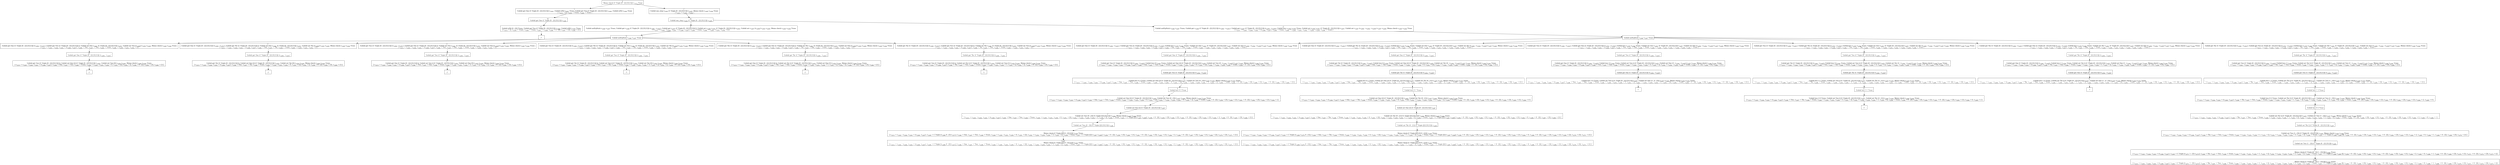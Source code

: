 digraph {
    graph [rankdir=TB
          ,bgcolor=transparent];
    node [shape=box
         ,fillcolor=white
         ,style=filled];
    0 [label=<O <BR/> Memo check (C Triple [0 : [2] [3] [1]]) v<SUB>1213</SUB> Trueo>];
    1 [label=<C <BR/> Unfold get One (C Triple [0 : [2] [3] [1]]) v<SUB>1241</SUB>, Unfold isNil v<SUB>1241</SUB> Trueo, Unfold get Two (C Triple [0 : [2] [3] [1]]) v<SUB>1242</SUB>, Unfold isNil v<SUB>1242</SUB> Trueo <BR/>  [ v<SUB>1213</SUB> &rarr; [], v<SUB>1239</SUB> &rarr; Trueo, v<SUB>1240</SUB> &rarr; Trueo ] >];
    2 [label=<C <BR/> Unfold one_step v<SUB>1243</SUB> (C Triple [0 : [2] [3] [1]]) v<SUB>1245</SUB>, Memo check v<SUB>1245</SUB> v<SUB>1244</SUB> Trueo <BR/>  [ v<SUB>1213</SUB> &rarr; v<SUB>1243</SUB> : v<SUB>1244</SUB> ] >];
    3 [label=<O <BR/> Unfold get One (C Triple [0 : [2] [3] [1]]) v<SUB>1241</SUB>>];
    4 [label=<C <BR/> Unfold isNil (0 : [2]) Trueo, Unfold get Two (C Triple [0 : [2] [3] [1]]) v<SUB>1242</SUB>, Unfold isNil v<SUB>1242</SUB> Trueo <BR/>  [ v<SUB>1213</SUB> &rarr; [], v<SUB>1239</SUB> &rarr; Trueo, v<SUB>1240</SUB> &rarr; Trueo, v<SUB>1241</SUB> &rarr; v<SUB>1246</SUB>, v<SUB>1246</SUB> &rarr; 0 : [2], v<SUB>1247</SUB> &rarr; [3], v<SUB>1248</SUB> &rarr; [1] ] >];
    5 [label=<_|_>];
    6 [label=<O <BR/> Unfold one_step v<SUB>1243</SUB> (C Triple [0 : [2] [3] [1]]) v<SUB>1245</SUB>>];
    7 [label=<C <BR/> Unfold notEqStick v<SUB>1246</SUB> v<SUB>1247</SUB> Trueo, Unfold get v<SUB>1246</SUB> (C Triple [0 : [2] [3] [1]]) (v<SUB>1250</SUB> : v<SUB>1251</SUB>), Unfold get v<SUB>1247</SUB> (C Triple [0 : [2] [3] [1]]) [], Unfold set v<SUB>1246</SUB> v<SUB>1251</SUB> (C Triple [0 : [2] [3] [1]]) v<SUB>1253</SUB>, Unfold set v<SUB>1247</SUB> [v<SUB>1250</SUB>] v<SUB>1253</SUB> v<SUB>1245</SUB>, Memo check v<SUB>1245</SUB> v<SUB>1244</SUB> Trueo <BR/>  [ v<SUB>1213</SUB> &rarr; v<SUB>1243</SUB> : v<SUB>1244</SUB>, v<SUB>1243</SUB> &rarr; (v<SUB>1246</SUB>, v<SUB>1247</SUB>), v<SUB>1248</SUB> &rarr; Trueo, v<SUB>1249</SUB> &rarr; v<SUB>1250</SUB> : v<SUB>1251</SUB>, v<SUB>1252</SUB> &rarr; [] ] >];
    8 [label=<C <BR/> Unfold notEqStick v<SUB>1246</SUB> v<SUB>1247</SUB> Trueo, Unfold get v<SUB>1246</SUB> (C Triple [0 : [2] [3] [1]]) (v<SUB>1250</SUB> : v<SUB>1251</SUB>), Unfold get v<SUB>1247</SUB> (C Triple [0 : [2] [3] [1]]) (v<SUB>1254</SUB> : v<SUB>1255</SUB>), Unfold less v<SUB>1250</SUB> v<SUB>1254</SUB> Trueo, Unfold set v<SUB>1246</SUB> v<SUB>1251</SUB> (C Triple [0 : [2] [3] [1]]) v<SUB>1257</SUB>, Unfold set v<SUB>1247</SUB> (v<SUB>1250</SUB> : v<SUB>1254</SUB> : v<SUB>1255</SUB>) v<SUB>1257</SUB> v<SUB>1245</SUB>, Memo check v<SUB>1245</SUB> v<SUB>1244</SUB> Trueo <BR/>  [ v<SUB>1213</SUB> &rarr; v<SUB>1243</SUB> : v<SUB>1244</SUB>, v<SUB>1243</SUB> &rarr; (v<SUB>1246</SUB>, v<SUB>1247</SUB>), v<SUB>1248</SUB> &rarr; Trueo, v<SUB>1249</SUB> &rarr; v<SUB>1250</SUB> : v<SUB>1251</SUB>, v<SUB>1252</SUB> &rarr; v<SUB>1254</SUB> : v<SUB>1255</SUB>, v<SUB>1256</SUB> &rarr; Trueo ] >];
    9 [label=<O <BR/> Unfold notEqStick v<SUB>1246</SUB> v<SUB>1247</SUB> Trueo>];
    10 [label=<C <BR/> Unfold get One (C Triple [0 : [2] [3] [1]]) (v<SUB>1250</SUB> : v<SUB>1251</SUB>), Unfold get Two (C Triple [0 : [2] [3] [1]]) [], Unfold set One v<SUB>1251</SUB> (C Triple [0 : [2] [3] [1]]) v<SUB>1253</SUB>, Unfold set Two [v<SUB>1250</SUB>] v<SUB>1253</SUB> v<SUB>1245</SUB>, Memo check v<SUB>1245</SUB> v<SUB>1244</SUB> Trueo <BR/>  [ v<SUB>1213</SUB> &rarr; v<SUB>1243</SUB> : v<SUB>1244</SUB>, v<SUB>1243</SUB> &rarr; (v<SUB>1246</SUB>, v<SUB>1247</SUB>), v<SUB>1246</SUB> &rarr; One, v<SUB>1247</SUB> &rarr; Two, v<SUB>1248</SUB> &rarr; Trueo, v<SUB>1249</SUB> &rarr; v<SUB>1250</SUB> : v<SUB>1251</SUB>, v<SUB>1252</SUB> &rarr; [] ] >];
    11 [label=<C <BR/> Unfold get One (C Triple [0 : [2] [3] [1]]) (v<SUB>1250</SUB> : v<SUB>1251</SUB>), Unfold get Thr (C Triple [0 : [2] [3] [1]]) [], Unfold set One v<SUB>1251</SUB> (C Triple [0 : [2] [3] [1]]) v<SUB>1253</SUB>, Unfold set Thr [v<SUB>1250</SUB>] v<SUB>1253</SUB> v<SUB>1245</SUB>, Memo check v<SUB>1245</SUB> v<SUB>1244</SUB> Trueo <BR/>  [ v<SUB>1213</SUB> &rarr; v<SUB>1243</SUB> : v<SUB>1244</SUB>, v<SUB>1243</SUB> &rarr; (v<SUB>1246</SUB>, v<SUB>1247</SUB>), v<SUB>1246</SUB> &rarr; One, v<SUB>1247</SUB> &rarr; Thr, v<SUB>1248</SUB> &rarr; Trueo, v<SUB>1249</SUB> &rarr; v<SUB>1250</SUB> : v<SUB>1251</SUB>, v<SUB>1252</SUB> &rarr; [] ] >];
    12 [label=<C <BR/> Unfold get Two (C Triple [0 : [2] [3] [1]]) (v<SUB>1250</SUB> : v<SUB>1251</SUB>), Unfold get One (C Triple [0 : [2] [3] [1]]) [], Unfold set Two v<SUB>1251</SUB> (C Triple [0 : [2] [3] [1]]) v<SUB>1253</SUB>, Unfold set One [v<SUB>1250</SUB>] v<SUB>1253</SUB> v<SUB>1245</SUB>, Memo check v<SUB>1245</SUB> v<SUB>1244</SUB> Trueo <BR/>  [ v<SUB>1213</SUB> &rarr; v<SUB>1243</SUB> : v<SUB>1244</SUB>, v<SUB>1243</SUB> &rarr; (v<SUB>1246</SUB>, v<SUB>1247</SUB>), v<SUB>1246</SUB> &rarr; Two, v<SUB>1247</SUB> &rarr; One, v<SUB>1248</SUB> &rarr; Trueo, v<SUB>1249</SUB> &rarr; v<SUB>1250</SUB> : v<SUB>1251</SUB>, v<SUB>1252</SUB> &rarr; [] ] >];
    13 [label=<C <BR/> Unfold get Two (C Triple [0 : [2] [3] [1]]) (v<SUB>1250</SUB> : v<SUB>1251</SUB>), Unfold get Thr (C Triple [0 : [2] [3] [1]]) [], Unfold set Two v<SUB>1251</SUB> (C Triple [0 : [2] [3] [1]]) v<SUB>1253</SUB>, Unfold set Thr [v<SUB>1250</SUB>] v<SUB>1253</SUB> v<SUB>1245</SUB>, Memo check v<SUB>1245</SUB> v<SUB>1244</SUB> Trueo <BR/>  [ v<SUB>1213</SUB> &rarr; v<SUB>1243</SUB> : v<SUB>1244</SUB>, v<SUB>1243</SUB> &rarr; (v<SUB>1246</SUB>, v<SUB>1247</SUB>), v<SUB>1246</SUB> &rarr; Two, v<SUB>1247</SUB> &rarr; Thr, v<SUB>1248</SUB> &rarr; Trueo, v<SUB>1249</SUB> &rarr; v<SUB>1250</SUB> : v<SUB>1251</SUB>, v<SUB>1252</SUB> &rarr; [] ] >];
    14 [label=<C <BR/> Unfold get Thr (C Triple [0 : [2] [3] [1]]) (v<SUB>1250</SUB> : v<SUB>1251</SUB>), Unfold get One (C Triple [0 : [2] [3] [1]]) [], Unfold set Thr v<SUB>1251</SUB> (C Triple [0 : [2] [3] [1]]) v<SUB>1253</SUB>, Unfold set One [v<SUB>1250</SUB>] v<SUB>1253</SUB> v<SUB>1245</SUB>, Memo check v<SUB>1245</SUB> v<SUB>1244</SUB> Trueo <BR/>  [ v<SUB>1213</SUB> &rarr; v<SUB>1243</SUB> : v<SUB>1244</SUB>, v<SUB>1243</SUB> &rarr; (v<SUB>1246</SUB>, v<SUB>1247</SUB>), v<SUB>1246</SUB> &rarr; Thr, v<SUB>1247</SUB> &rarr; One, v<SUB>1248</SUB> &rarr; Trueo, v<SUB>1249</SUB> &rarr; v<SUB>1250</SUB> : v<SUB>1251</SUB>, v<SUB>1252</SUB> &rarr; [] ] >];
    15 [label=<C <BR/> Unfold get Thr (C Triple [0 : [2] [3] [1]]) (v<SUB>1250</SUB> : v<SUB>1251</SUB>), Unfold get Two (C Triple [0 : [2] [3] [1]]) [], Unfold set Thr v<SUB>1251</SUB> (C Triple [0 : [2] [3] [1]]) v<SUB>1253</SUB>, Unfold set Two [v<SUB>1250</SUB>] v<SUB>1253</SUB> v<SUB>1245</SUB>, Memo check v<SUB>1245</SUB> v<SUB>1244</SUB> Trueo <BR/>  [ v<SUB>1213</SUB> &rarr; v<SUB>1243</SUB> : v<SUB>1244</SUB>, v<SUB>1243</SUB> &rarr; (v<SUB>1246</SUB>, v<SUB>1247</SUB>), v<SUB>1246</SUB> &rarr; Thr, v<SUB>1247</SUB> &rarr; Two, v<SUB>1248</SUB> &rarr; Trueo, v<SUB>1249</SUB> &rarr; v<SUB>1250</SUB> : v<SUB>1251</SUB>, v<SUB>1252</SUB> &rarr; [] ] >];
    16 [label=<O <BR/> Unfold get One (C Triple [0 : [2] [3] [1]]) (v<SUB>1250</SUB> : v<SUB>1251</SUB>)>];
    17 [label=<C <BR/> Unfold get Two (C Triple [0 : [2] [3] [1]]) [], Unfold set One [2] (C Triple [0 : [2] [3] [1]]) v<SUB>1253</SUB>, Unfold set Two [0] v<SUB>1253</SUB> v<SUB>1245</SUB>, Memo check v<SUB>1245</SUB> v<SUB>1244</SUB> Trueo <BR/>  [ v<SUB>1213</SUB> &rarr; v<SUB>1243</SUB> : v<SUB>1244</SUB>, v<SUB>1243</SUB> &rarr; (v<SUB>1246</SUB>, v<SUB>1247</SUB>), v<SUB>1246</SUB> &rarr; One, v<SUB>1247</SUB> &rarr; Two, v<SUB>1248</SUB> &rarr; Trueo, v<SUB>1249</SUB> &rarr; v<SUB>1250</SUB> : v<SUB>1251</SUB>, v<SUB>1250</SUB> &rarr; 0, v<SUB>1251</SUB> &rarr; [2], v<SUB>1252</SUB> &rarr; [], v<SUB>1258</SUB> &rarr; 0 : [2], v<SUB>1259</SUB> &rarr; [3], v<SUB>1260</SUB> &rarr; [1] ] >];
    18 [label=<_|_>];
    19 [label=<O <BR/> Unfold get One (C Triple [0 : [2] [3] [1]]) (v<SUB>1250</SUB> : v<SUB>1251</SUB>)>];
    20 [label=<C <BR/> Unfold get Thr (C Triple [0 : [2] [3] [1]]) [], Unfold set One [2] (C Triple [0 : [2] [3] [1]]) v<SUB>1253</SUB>, Unfold set Thr [0] v<SUB>1253</SUB> v<SUB>1245</SUB>, Memo check v<SUB>1245</SUB> v<SUB>1244</SUB> Trueo <BR/>  [ v<SUB>1213</SUB> &rarr; v<SUB>1243</SUB> : v<SUB>1244</SUB>, v<SUB>1243</SUB> &rarr; (v<SUB>1246</SUB>, v<SUB>1247</SUB>), v<SUB>1246</SUB> &rarr; One, v<SUB>1247</SUB> &rarr; Thr, v<SUB>1248</SUB> &rarr; Trueo, v<SUB>1249</SUB> &rarr; v<SUB>1250</SUB> : v<SUB>1251</SUB>, v<SUB>1250</SUB> &rarr; 0, v<SUB>1251</SUB> &rarr; [2], v<SUB>1252</SUB> &rarr; [], v<SUB>1258</SUB> &rarr; 0 : [2], v<SUB>1259</SUB> &rarr; [3], v<SUB>1260</SUB> &rarr; [1] ] >];
    21 [label=<_|_>];
    22 [label=<O <BR/> Unfold get Two (C Triple [0 : [2] [3] [1]]) (v<SUB>1250</SUB> : v<SUB>1251</SUB>)>];
    23 [label=<C <BR/> Unfold get One (C Triple [0 : [2] [3] [1]]) [], Unfold set Two [] (C Triple [0 : [2] [3] [1]]) v<SUB>1253</SUB>, Unfold set One [3] v<SUB>1253</SUB> v<SUB>1245</SUB>, Memo check v<SUB>1245</SUB> v<SUB>1244</SUB> Trueo <BR/>  [ v<SUB>1213</SUB> &rarr; v<SUB>1243</SUB> : v<SUB>1244</SUB>, v<SUB>1243</SUB> &rarr; (v<SUB>1246</SUB>, v<SUB>1247</SUB>), v<SUB>1246</SUB> &rarr; Two, v<SUB>1247</SUB> &rarr; One, v<SUB>1248</SUB> &rarr; Trueo, v<SUB>1249</SUB> &rarr; v<SUB>1250</SUB> : v<SUB>1251</SUB>, v<SUB>1250</SUB> &rarr; 3, v<SUB>1251</SUB> &rarr; [], v<SUB>1252</SUB> &rarr; [], v<SUB>1258</SUB> &rarr; 0 : [2], v<SUB>1259</SUB> &rarr; [3], v<SUB>1260</SUB> &rarr; [1] ] >];
    24 [label=<_|_>];
    25 [label=<O <BR/> Unfold get Two (C Triple [0 : [2] [3] [1]]) (v<SUB>1250</SUB> : v<SUB>1251</SUB>)>];
    26 [label=<C <BR/> Unfold get Thr (C Triple [0 : [2] [3] [1]]) [], Unfold set Two [] (C Triple [0 : [2] [3] [1]]) v<SUB>1253</SUB>, Unfold set Thr [3] v<SUB>1253</SUB> v<SUB>1245</SUB>, Memo check v<SUB>1245</SUB> v<SUB>1244</SUB> Trueo <BR/>  [ v<SUB>1213</SUB> &rarr; v<SUB>1243</SUB> : v<SUB>1244</SUB>, v<SUB>1243</SUB> &rarr; (v<SUB>1246</SUB>, v<SUB>1247</SUB>), v<SUB>1246</SUB> &rarr; Two, v<SUB>1247</SUB> &rarr; Thr, v<SUB>1248</SUB> &rarr; Trueo, v<SUB>1249</SUB> &rarr; v<SUB>1250</SUB> : v<SUB>1251</SUB>, v<SUB>1250</SUB> &rarr; 3, v<SUB>1251</SUB> &rarr; [], v<SUB>1252</SUB> &rarr; [], v<SUB>1258</SUB> &rarr; 0 : [2], v<SUB>1259</SUB> &rarr; [3], v<SUB>1260</SUB> &rarr; [1] ] >];
    27 [label=<_|_>];
    28 [label=<O <BR/> Unfold get Thr (C Triple [0 : [2] [3] [1]]) (v<SUB>1250</SUB> : v<SUB>1251</SUB>)>];
    29 [label=<C <BR/> Unfold get One (C Triple [0 : [2] [3] [1]]) [], Unfold set Thr [] (C Triple [0 : [2] [3] [1]]) v<SUB>1253</SUB>, Unfold set One [1] v<SUB>1253</SUB> v<SUB>1245</SUB>, Memo check v<SUB>1245</SUB> v<SUB>1244</SUB> Trueo <BR/>  [ v<SUB>1213</SUB> &rarr; v<SUB>1243</SUB> : v<SUB>1244</SUB>, v<SUB>1243</SUB> &rarr; (v<SUB>1246</SUB>, v<SUB>1247</SUB>), v<SUB>1246</SUB> &rarr; Thr, v<SUB>1247</SUB> &rarr; One, v<SUB>1248</SUB> &rarr; Trueo, v<SUB>1249</SUB> &rarr; v<SUB>1250</SUB> : v<SUB>1251</SUB>, v<SUB>1250</SUB> &rarr; 1, v<SUB>1251</SUB> &rarr; [], v<SUB>1252</SUB> &rarr; [], v<SUB>1258</SUB> &rarr; 0 : [2], v<SUB>1259</SUB> &rarr; [3], v<SUB>1260</SUB> &rarr; [1] ] >];
    30 [label=<_|_>];
    31 [label=<O <BR/> Unfold get Thr (C Triple [0 : [2] [3] [1]]) (v<SUB>1250</SUB> : v<SUB>1251</SUB>)>];
    32 [label=<C <BR/> Unfold get Two (C Triple [0 : [2] [3] [1]]) [], Unfold set Thr [] (C Triple [0 : [2] [3] [1]]) v<SUB>1253</SUB>, Unfold set Two [1] v<SUB>1253</SUB> v<SUB>1245</SUB>, Memo check v<SUB>1245</SUB> v<SUB>1244</SUB> Trueo <BR/>  [ v<SUB>1213</SUB> &rarr; v<SUB>1243</SUB> : v<SUB>1244</SUB>, v<SUB>1243</SUB> &rarr; (v<SUB>1246</SUB>, v<SUB>1247</SUB>), v<SUB>1246</SUB> &rarr; Thr, v<SUB>1247</SUB> &rarr; Two, v<SUB>1248</SUB> &rarr; Trueo, v<SUB>1249</SUB> &rarr; v<SUB>1250</SUB> : v<SUB>1251</SUB>, v<SUB>1250</SUB> &rarr; 1, v<SUB>1251</SUB> &rarr; [], v<SUB>1252</SUB> &rarr; [], v<SUB>1258</SUB> &rarr; 0 : [2], v<SUB>1259</SUB> &rarr; [3], v<SUB>1260</SUB> &rarr; [1] ] >];
    33 [label=<_|_>];
    34 [label=<O <BR/> Unfold notEqStick v<SUB>1246</SUB> v<SUB>1247</SUB> Trueo>];
    35 [label=<C <BR/> Unfold get One (C Triple [0 : [2] [3] [1]]) (v<SUB>1250</SUB> : v<SUB>1251</SUB>), Unfold get Two (C Triple [0 : [2] [3] [1]]) (v<SUB>1254</SUB> : v<SUB>1255</SUB>), Unfold less v<SUB>1250</SUB> v<SUB>1254</SUB> Trueo, Unfold set One v<SUB>1251</SUB> (C Triple [0 : [2] [3] [1]]) v<SUB>1257</SUB>, Unfold set Two (v<SUB>1250</SUB> : v<SUB>1254</SUB> : v<SUB>1255</SUB>) v<SUB>1257</SUB> v<SUB>1245</SUB>, Memo check v<SUB>1245</SUB> v<SUB>1244</SUB> Trueo <BR/>  [ v<SUB>1213</SUB> &rarr; v<SUB>1243</SUB> : v<SUB>1244</SUB>, v<SUB>1243</SUB> &rarr; (v<SUB>1246</SUB>, v<SUB>1247</SUB>), v<SUB>1246</SUB> &rarr; One, v<SUB>1247</SUB> &rarr; Two, v<SUB>1248</SUB> &rarr; Trueo, v<SUB>1249</SUB> &rarr; v<SUB>1250</SUB> : v<SUB>1251</SUB>, v<SUB>1252</SUB> &rarr; v<SUB>1254</SUB> : v<SUB>1255</SUB>, v<SUB>1256</SUB> &rarr; Trueo ] >];
    36 [label=<C <BR/> Unfold get One (C Triple [0 : [2] [3] [1]]) (v<SUB>1250</SUB> : v<SUB>1251</SUB>), Unfold get Thr (C Triple [0 : [2] [3] [1]]) (v<SUB>1254</SUB> : v<SUB>1255</SUB>), Unfold less v<SUB>1250</SUB> v<SUB>1254</SUB> Trueo, Unfold set One v<SUB>1251</SUB> (C Triple [0 : [2] [3] [1]]) v<SUB>1257</SUB>, Unfold set Thr (v<SUB>1250</SUB> : v<SUB>1254</SUB> : v<SUB>1255</SUB>) v<SUB>1257</SUB> v<SUB>1245</SUB>, Memo check v<SUB>1245</SUB> v<SUB>1244</SUB> Trueo <BR/>  [ v<SUB>1213</SUB> &rarr; v<SUB>1243</SUB> : v<SUB>1244</SUB>, v<SUB>1243</SUB> &rarr; (v<SUB>1246</SUB>, v<SUB>1247</SUB>), v<SUB>1246</SUB> &rarr; One, v<SUB>1247</SUB> &rarr; Thr, v<SUB>1248</SUB> &rarr; Trueo, v<SUB>1249</SUB> &rarr; v<SUB>1250</SUB> : v<SUB>1251</SUB>, v<SUB>1252</SUB> &rarr; v<SUB>1254</SUB> : v<SUB>1255</SUB>, v<SUB>1256</SUB> &rarr; Trueo ] >];
    37 [label=<C <BR/> Unfold get Two (C Triple [0 : [2] [3] [1]]) (v<SUB>1250</SUB> : v<SUB>1251</SUB>), Unfold get One (C Triple [0 : [2] [3] [1]]) (v<SUB>1254</SUB> : v<SUB>1255</SUB>), Unfold less v<SUB>1250</SUB> v<SUB>1254</SUB> Trueo, Unfold set Two v<SUB>1251</SUB> (C Triple [0 : [2] [3] [1]]) v<SUB>1257</SUB>, Unfold set One (v<SUB>1250</SUB> : v<SUB>1254</SUB> : v<SUB>1255</SUB>) v<SUB>1257</SUB> v<SUB>1245</SUB>, Memo check v<SUB>1245</SUB> v<SUB>1244</SUB> Trueo <BR/>  [ v<SUB>1213</SUB> &rarr; v<SUB>1243</SUB> : v<SUB>1244</SUB>, v<SUB>1243</SUB> &rarr; (v<SUB>1246</SUB>, v<SUB>1247</SUB>), v<SUB>1246</SUB> &rarr; Two, v<SUB>1247</SUB> &rarr; One, v<SUB>1248</SUB> &rarr; Trueo, v<SUB>1249</SUB> &rarr; v<SUB>1250</SUB> : v<SUB>1251</SUB>, v<SUB>1252</SUB> &rarr; v<SUB>1254</SUB> : v<SUB>1255</SUB>, v<SUB>1256</SUB> &rarr; Trueo ] >];
    38 [label=<C <BR/> Unfold get Two (C Triple [0 : [2] [3] [1]]) (v<SUB>1250</SUB> : v<SUB>1251</SUB>), Unfold get Thr (C Triple [0 : [2] [3] [1]]) (v<SUB>1254</SUB> : v<SUB>1255</SUB>), Unfold less v<SUB>1250</SUB> v<SUB>1254</SUB> Trueo, Unfold set Two v<SUB>1251</SUB> (C Triple [0 : [2] [3] [1]]) v<SUB>1257</SUB>, Unfold set Thr (v<SUB>1250</SUB> : v<SUB>1254</SUB> : v<SUB>1255</SUB>) v<SUB>1257</SUB> v<SUB>1245</SUB>, Memo check v<SUB>1245</SUB> v<SUB>1244</SUB> Trueo <BR/>  [ v<SUB>1213</SUB> &rarr; v<SUB>1243</SUB> : v<SUB>1244</SUB>, v<SUB>1243</SUB> &rarr; (v<SUB>1246</SUB>, v<SUB>1247</SUB>), v<SUB>1246</SUB> &rarr; Two, v<SUB>1247</SUB> &rarr; Thr, v<SUB>1248</SUB> &rarr; Trueo, v<SUB>1249</SUB> &rarr; v<SUB>1250</SUB> : v<SUB>1251</SUB>, v<SUB>1252</SUB> &rarr; v<SUB>1254</SUB> : v<SUB>1255</SUB>, v<SUB>1256</SUB> &rarr; Trueo ] >];
    39 [label=<C <BR/> Unfold get Thr (C Triple [0 : [2] [3] [1]]) (v<SUB>1250</SUB> : v<SUB>1251</SUB>), Unfold get One (C Triple [0 : [2] [3] [1]]) (v<SUB>1254</SUB> : v<SUB>1255</SUB>), Unfold less v<SUB>1250</SUB> v<SUB>1254</SUB> Trueo, Unfold set Thr v<SUB>1251</SUB> (C Triple [0 : [2] [3] [1]]) v<SUB>1257</SUB>, Unfold set One (v<SUB>1250</SUB> : v<SUB>1254</SUB> : v<SUB>1255</SUB>) v<SUB>1257</SUB> v<SUB>1245</SUB>, Memo check v<SUB>1245</SUB> v<SUB>1244</SUB> Trueo <BR/>  [ v<SUB>1213</SUB> &rarr; v<SUB>1243</SUB> : v<SUB>1244</SUB>, v<SUB>1243</SUB> &rarr; (v<SUB>1246</SUB>, v<SUB>1247</SUB>), v<SUB>1246</SUB> &rarr; Thr, v<SUB>1247</SUB> &rarr; One, v<SUB>1248</SUB> &rarr; Trueo, v<SUB>1249</SUB> &rarr; v<SUB>1250</SUB> : v<SUB>1251</SUB>, v<SUB>1252</SUB> &rarr; v<SUB>1254</SUB> : v<SUB>1255</SUB>, v<SUB>1256</SUB> &rarr; Trueo ] >];
    40 [label=<C <BR/> Unfold get Thr (C Triple [0 : [2] [3] [1]]) (v<SUB>1250</SUB> : v<SUB>1251</SUB>), Unfold get Two (C Triple [0 : [2] [3] [1]]) (v<SUB>1254</SUB> : v<SUB>1255</SUB>), Unfold less v<SUB>1250</SUB> v<SUB>1254</SUB> Trueo, Unfold set Thr v<SUB>1251</SUB> (C Triple [0 : [2] [3] [1]]) v<SUB>1257</SUB>, Unfold set Two (v<SUB>1250</SUB> : v<SUB>1254</SUB> : v<SUB>1255</SUB>) v<SUB>1257</SUB> v<SUB>1245</SUB>, Memo check v<SUB>1245</SUB> v<SUB>1244</SUB> Trueo <BR/>  [ v<SUB>1213</SUB> &rarr; v<SUB>1243</SUB> : v<SUB>1244</SUB>, v<SUB>1243</SUB> &rarr; (v<SUB>1246</SUB>, v<SUB>1247</SUB>), v<SUB>1246</SUB> &rarr; Thr, v<SUB>1247</SUB> &rarr; Two, v<SUB>1248</SUB> &rarr; Trueo, v<SUB>1249</SUB> &rarr; v<SUB>1250</SUB> : v<SUB>1251</SUB>, v<SUB>1252</SUB> &rarr; v<SUB>1254</SUB> : v<SUB>1255</SUB>, v<SUB>1256</SUB> &rarr; Trueo ] >];
    41 [label=<O <BR/> Unfold get One (C Triple [0 : [2] [3] [1]]) (v<SUB>1250</SUB> : v<SUB>1251</SUB>)>];
    42 [label=<C <BR/> Unfold get Two (C Triple [0 : [2] [3] [1]]) (v<SUB>1254</SUB> : v<SUB>1255</SUB>), Unfold less 0 v<SUB>1254</SUB> Trueo, Unfold set One [2] (C Triple [0 : [2] [3] [1]]) v<SUB>1257</SUB>, Unfold set Two (0 : v<SUB>1254</SUB> : v<SUB>1255</SUB>) v<SUB>1257</SUB> v<SUB>1245</SUB>, Memo check v<SUB>1245</SUB> v<SUB>1244</SUB> Trueo <BR/>  [ v<SUB>1213</SUB> &rarr; v<SUB>1243</SUB> : v<SUB>1244</SUB>, v<SUB>1243</SUB> &rarr; (v<SUB>1246</SUB>, v<SUB>1247</SUB>), v<SUB>1246</SUB> &rarr; One, v<SUB>1247</SUB> &rarr; Two, v<SUB>1248</SUB> &rarr; Trueo, v<SUB>1249</SUB> &rarr; v<SUB>1250</SUB> : v<SUB>1251</SUB>, v<SUB>1250</SUB> &rarr; 0, v<SUB>1251</SUB> &rarr; [2], v<SUB>1252</SUB> &rarr; v<SUB>1254</SUB> : v<SUB>1255</SUB>, v<SUB>1256</SUB> &rarr; Trueo, v<SUB>1258</SUB> &rarr; 0 : [2], v<SUB>1259</SUB> &rarr; [3], v<SUB>1260</SUB> &rarr; [1] ] >];
    43 [label=<O <BR/> Unfold get Two (C Triple [0 : [2] [3] [1]]) (v<SUB>1254</SUB> : v<SUB>1255</SUB>)>];
    44 [label=<C <BR/> Unfold less 0 3 Trueo, Unfold set One [2] (C Triple [0 : [2] [3] [1]]) v<SUB>1257</SUB>, Unfold set Two (0 : [3]) v<SUB>1257</SUB> v<SUB>1245</SUB>, Memo check v<SUB>1245</SUB> v<SUB>1244</SUB> Trueo <BR/>  [ v<SUB>1213</SUB> &rarr; v<SUB>1243</SUB> : v<SUB>1244</SUB>, v<SUB>1243</SUB> &rarr; (v<SUB>1246</SUB>, v<SUB>1247</SUB>), v<SUB>1246</SUB> &rarr; One, v<SUB>1247</SUB> &rarr; Two, v<SUB>1248</SUB> &rarr; Trueo, v<SUB>1249</SUB> &rarr; v<SUB>1250</SUB> : v<SUB>1251</SUB>, v<SUB>1250</SUB> &rarr; 0, v<SUB>1251</SUB> &rarr; [2], v<SUB>1252</SUB> &rarr; v<SUB>1254</SUB> : v<SUB>1255</SUB>, v<SUB>1254</SUB> &rarr; 3, v<SUB>1255</SUB> &rarr; [], v<SUB>1256</SUB> &rarr; Trueo, v<SUB>1258</SUB> &rarr; 0 : [2], v<SUB>1259</SUB> &rarr; [3], v<SUB>1260</SUB> &rarr; [1], v<SUB>1261</SUB> &rarr; 0 : [2], v<SUB>1262</SUB> &rarr; [3], v<SUB>1263</SUB> &rarr; [1] ] >];
    45 [label=<O <BR/> Unfold less 0 3 Trueo>];
    46 [label=<C <BR/> Unfold set One [2] (C Triple [0 : [2] [3] [1]]) v<SUB>1257</SUB>, Unfold set Two (0 : [3]) v<SUB>1257</SUB> v<SUB>1245</SUB>, Memo check v<SUB>1245</SUB> v<SUB>1244</SUB> Trueo <BR/>  [ v<SUB>1213</SUB> &rarr; v<SUB>1243</SUB> : v<SUB>1244</SUB>, v<SUB>1243</SUB> &rarr; (v<SUB>1246</SUB>, v<SUB>1247</SUB>), v<SUB>1246</SUB> &rarr; One, v<SUB>1247</SUB> &rarr; Two, v<SUB>1248</SUB> &rarr; Trueo, v<SUB>1249</SUB> &rarr; v<SUB>1250</SUB> : v<SUB>1251</SUB>, v<SUB>1250</SUB> &rarr; 0, v<SUB>1251</SUB> &rarr; [2], v<SUB>1252</SUB> &rarr; v<SUB>1254</SUB> : v<SUB>1255</SUB>, v<SUB>1254</SUB> &rarr; 3, v<SUB>1255</SUB> &rarr; [], v<SUB>1256</SUB> &rarr; Trueo, v<SUB>1258</SUB> &rarr; 0 : [2], v<SUB>1259</SUB> &rarr; [3], v<SUB>1260</SUB> &rarr; [1], v<SUB>1261</SUB> &rarr; 0 : [2], v<SUB>1262</SUB> &rarr; [3], v<SUB>1263</SUB> &rarr; [1], v<SUB>1264</SUB> &rarr; 2 ] >];
    47 [label=<O <BR/> Unfold set One [2] (C Triple [0 : [2] [3] [1]]) v<SUB>1257</SUB>>];
    48 [label=<C <BR/> Unfold set Two (0 : [3]) (C Triple [[2] [3] [1]]) v<SUB>1245</SUB>, Memo check v<SUB>1245</SUB> v<SUB>1244</SUB> Trueo <BR/>  [ v<SUB>1213</SUB> &rarr; v<SUB>1243</SUB> : v<SUB>1244</SUB>, v<SUB>1243</SUB> &rarr; (v<SUB>1246</SUB>, v<SUB>1247</SUB>), v<SUB>1246</SUB> &rarr; One, v<SUB>1247</SUB> &rarr; Two, v<SUB>1248</SUB> &rarr; Trueo, v<SUB>1249</SUB> &rarr; v<SUB>1250</SUB> : v<SUB>1251</SUB>, v<SUB>1250</SUB> &rarr; 0, v<SUB>1251</SUB> &rarr; [2], v<SUB>1252</SUB> &rarr; v<SUB>1254</SUB> : v<SUB>1255</SUB>, v<SUB>1254</SUB> &rarr; 3, v<SUB>1255</SUB> &rarr; [], v<SUB>1256</SUB> &rarr; Trueo, v<SUB>1257</SUB> &rarr; C Triple [[2] v<SUB>1267</SUB> v<SUB>1268</SUB>], v<SUB>1258</SUB> &rarr; 0 : [2], v<SUB>1259</SUB> &rarr; [3], v<SUB>1260</SUB> &rarr; [1], v<SUB>1261</SUB> &rarr; 0 : [2], v<SUB>1262</SUB> &rarr; [3], v<SUB>1263</SUB> &rarr; [1], v<SUB>1264</SUB> &rarr; 2, v<SUB>1266</SUB> &rarr; 0 : [2], v<SUB>1267</SUB> &rarr; [3], v<SUB>1268</SUB> &rarr; [1] ] >];
    49 [label=<O <BR/> Unfold set Two (0 : [3]) (C Triple [[2] [3] [1]]) v<SUB>1245</SUB>>];
    50 [label=<C <BR/> Memo check (C Triple [[2] 0 : [3] [1]]) v<SUB>1244</SUB> Trueo <BR/>  [ v<SUB>1213</SUB> &rarr; v<SUB>1243</SUB> : v<SUB>1244</SUB>, v<SUB>1243</SUB> &rarr; (v<SUB>1246</SUB>, v<SUB>1247</SUB>), v<SUB>1245</SUB> &rarr; C Triple [v<SUB>1269</SUB> 0 : [3] v<SUB>1271</SUB>], v<SUB>1246</SUB> &rarr; One, v<SUB>1247</SUB> &rarr; Two, v<SUB>1248</SUB> &rarr; Trueo, v<SUB>1249</SUB> &rarr; v<SUB>1250</SUB> : v<SUB>1251</SUB>, v<SUB>1250</SUB> &rarr; 0, v<SUB>1251</SUB> &rarr; [2], v<SUB>1252</SUB> &rarr; v<SUB>1254</SUB> : v<SUB>1255</SUB>, v<SUB>1254</SUB> &rarr; 3, v<SUB>1255</SUB> &rarr; [], v<SUB>1256</SUB> &rarr; Trueo, v<SUB>1257</SUB> &rarr; C Triple [[2] v<SUB>1267</SUB> v<SUB>1268</SUB>], v<SUB>1258</SUB> &rarr; 0 : [2], v<SUB>1259</SUB> &rarr; [3], v<SUB>1260</SUB> &rarr; [1], v<SUB>1261</SUB> &rarr; 0 : [2], v<SUB>1262</SUB> &rarr; [3], v<SUB>1263</SUB> &rarr; [1], v<SUB>1264</SUB> &rarr; 2, v<SUB>1266</SUB> &rarr; 0 : [2], v<SUB>1267</SUB> &rarr; [3], v<SUB>1268</SUB> &rarr; [1], v<SUB>1269</SUB> &rarr; [2], v<SUB>1270</SUB> &rarr; [3], v<SUB>1271</SUB> &rarr; [1] ] >];
    51 [label=<Leaf <BR/> Memo check (C Triple [[2] 0 : [3] [1]]) v<SUB>1244</SUB> Trueo <BR/>  [ v<SUB>1213</SUB> &rarr; v<SUB>1243</SUB> : v<SUB>1244</SUB>, v<SUB>1243</SUB> &rarr; (v<SUB>1246</SUB>, v<SUB>1247</SUB>), v<SUB>1245</SUB> &rarr; C Triple [v<SUB>1269</SUB> 0 : [3] v<SUB>1271</SUB>], v<SUB>1246</SUB> &rarr; One, v<SUB>1247</SUB> &rarr; Two, v<SUB>1248</SUB> &rarr; Trueo, v<SUB>1249</SUB> &rarr; v<SUB>1250</SUB> : v<SUB>1251</SUB>, v<SUB>1250</SUB> &rarr; 0, v<SUB>1251</SUB> &rarr; [2], v<SUB>1252</SUB> &rarr; v<SUB>1254</SUB> : v<SUB>1255</SUB>, v<SUB>1254</SUB> &rarr; 3, v<SUB>1255</SUB> &rarr; [], v<SUB>1256</SUB> &rarr; Trueo, v<SUB>1257</SUB> &rarr; C Triple [[2] v<SUB>1267</SUB> v<SUB>1268</SUB>], v<SUB>1258</SUB> &rarr; 0 : [2], v<SUB>1259</SUB> &rarr; [3], v<SUB>1260</SUB> &rarr; [1], v<SUB>1261</SUB> &rarr; 0 : [2], v<SUB>1262</SUB> &rarr; [3], v<SUB>1263</SUB> &rarr; [1], v<SUB>1264</SUB> &rarr; 2, v<SUB>1266</SUB> &rarr; 0 : [2], v<SUB>1267</SUB> &rarr; [3], v<SUB>1268</SUB> &rarr; [1], v<SUB>1269</SUB> &rarr; [2], v<SUB>1270</SUB> &rarr; [3], v<SUB>1271</SUB> &rarr; [1] ] >];
    52 [label=<O <BR/> Unfold get One (C Triple [0 : [2] [3] [1]]) (v<SUB>1250</SUB> : v<SUB>1251</SUB>)>];
    53 [label=<C <BR/> Unfold get Thr (C Triple [0 : [2] [3] [1]]) (v<SUB>1254</SUB> : v<SUB>1255</SUB>), Unfold less 0 v<SUB>1254</SUB> Trueo, Unfold set One [2] (C Triple [0 : [2] [3] [1]]) v<SUB>1257</SUB>, Unfold set Thr (0 : v<SUB>1254</SUB> : v<SUB>1255</SUB>) v<SUB>1257</SUB> v<SUB>1245</SUB>, Memo check v<SUB>1245</SUB> v<SUB>1244</SUB> Trueo <BR/>  [ v<SUB>1213</SUB> &rarr; v<SUB>1243</SUB> : v<SUB>1244</SUB>, v<SUB>1243</SUB> &rarr; (v<SUB>1246</SUB>, v<SUB>1247</SUB>), v<SUB>1246</SUB> &rarr; One, v<SUB>1247</SUB> &rarr; Thr, v<SUB>1248</SUB> &rarr; Trueo, v<SUB>1249</SUB> &rarr; v<SUB>1250</SUB> : v<SUB>1251</SUB>, v<SUB>1250</SUB> &rarr; 0, v<SUB>1251</SUB> &rarr; [2], v<SUB>1252</SUB> &rarr; v<SUB>1254</SUB> : v<SUB>1255</SUB>, v<SUB>1256</SUB> &rarr; Trueo, v<SUB>1258</SUB> &rarr; 0 : [2], v<SUB>1259</SUB> &rarr; [3], v<SUB>1260</SUB> &rarr; [1] ] >];
    54 [label=<O <BR/> Unfold get Thr (C Triple [0 : [2] [3] [1]]) (v<SUB>1254</SUB> : v<SUB>1255</SUB>)>];
    55 [label=<C <BR/> Unfold less 0 1 Trueo, Unfold set One [2] (C Triple [0 : [2] [3] [1]]) v<SUB>1257</SUB>, Unfold set Thr (0 : [1]) v<SUB>1257</SUB> v<SUB>1245</SUB>, Memo check v<SUB>1245</SUB> v<SUB>1244</SUB> Trueo <BR/>  [ v<SUB>1213</SUB> &rarr; v<SUB>1243</SUB> : v<SUB>1244</SUB>, v<SUB>1243</SUB> &rarr; (v<SUB>1246</SUB>, v<SUB>1247</SUB>), v<SUB>1246</SUB> &rarr; One, v<SUB>1247</SUB> &rarr; Thr, v<SUB>1248</SUB> &rarr; Trueo, v<SUB>1249</SUB> &rarr; v<SUB>1250</SUB> : v<SUB>1251</SUB>, v<SUB>1250</SUB> &rarr; 0, v<SUB>1251</SUB> &rarr; [2], v<SUB>1252</SUB> &rarr; v<SUB>1254</SUB> : v<SUB>1255</SUB>, v<SUB>1254</SUB> &rarr; 1, v<SUB>1255</SUB> &rarr; [], v<SUB>1256</SUB> &rarr; Trueo, v<SUB>1258</SUB> &rarr; 0 : [2], v<SUB>1259</SUB> &rarr; [3], v<SUB>1260</SUB> &rarr; [1], v<SUB>1261</SUB> &rarr; 0 : [2], v<SUB>1262</SUB> &rarr; [3], v<SUB>1263</SUB> &rarr; [1] ] >];
    56 [label=<O <BR/> Unfold less 0 1 Trueo>];
    57 [label=<C <BR/> Unfold set One [2] (C Triple [0 : [2] [3] [1]]) v<SUB>1257</SUB>, Unfold set Thr (0 : [1]) v<SUB>1257</SUB> v<SUB>1245</SUB>, Memo check v<SUB>1245</SUB> v<SUB>1244</SUB> Trueo <BR/>  [ v<SUB>1213</SUB> &rarr; v<SUB>1243</SUB> : v<SUB>1244</SUB>, v<SUB>1243</SUB> &rarr; (v<SUB>1246</SUB>, v<SUB>1247</SUB>), v<SUB>1246</SUB> &rarr; One, v<SUB>1247</SUB> &rarr; Thr, v<SUB>1248</SUB> &rarr; Trueo, v<SUB>1249</SUB> &rarr; v<SUB>1250</SUB> : v<SUB>1251</SUB>, v<SUB>1250</SUB> &rarr; 0, v<SUB>1251</SUB> &rarr; [2], v<SUB>1252</SUB> &rarr; v<SUB>1254</SUB> : v<SUB>1255</SUB>, v<SUB>1254</SUB> &rarr; 1, v<SUB>1255</SUB> &rarr; [], v<SUB>1256</SUB> &rarr; Trueo, v<SUB>1258</SUB> &rarr; 0 : [2], v<SUB>1259</SUB> &rarr; [3], v<SUB>1260</SUB> &rarr; [1], v<SUB>1261</SUB> &rarr; 0 : [2], v<SUB>1262</SUB> &rarr; [3], v<SUB>1263</SUB> &rarr; [1], v<SUB>1264</SUB> &rarr; 0 ] >];
    58 [label=<O <BR/> Unfold set One [2] (C Triple [0 : [2] [3] [1]]) v<SUB>1257</SUB>>];
    59 [label=<C <BR/> Unfold set Thr (0 : [1]) (C Triple [[2] [3] [1]]) v<SUB>1245</SUB>, Memo check v<SUB>1245</SUB> v<SUB>1244</SUB> Trueo <BR/>  [ v<SUB>1213</SUB> &rarr; v<SUB>1243</SUB> : v<SUB>1244</SUB>, v<SUB>1243</SUB> &rarr; (v<SUB>1246</SUB>, v<SUB>1247</SUB>), v<SUB>1246</SUB> &rarr; One, v<SUB>1247</SUB> &rarr; Thr, v<SUB>1248</SUB> &rarr; Trueo, v<SUB>1249</SUB> &rarr; v<SUB>1250</SUB> : v<SUB>1251</SUB>, v<SUB>1250</SUB> &rarr; 0, v<SUB>1251</SUB> &rarr; [2], v<SUB>1252</SUB> &rarr; v<SUB>1254</SUB> : v<SUB>1255</SUB>, v<SUB>1254</SUB> &rarr; 1, v<SUB>1255</SUB> &rarr; [], v<SUB>1256</SUB> &rarr; Trueo, v<SUB>1257</SUB> &rarr; C Triple [[2] v<SUB>1267</SUB> v<SUB>1268</SUB>], v<SUB>1258</SUB> &rarr; 0 : [2], v<SUB>1259</SUB> &rarr; [3], v<SUB>1260</SUB> &rarr; [1], v<SUB>1261</SUB> &rarr; 0 : [2], v<SUB>1262</SUB> &rarr; [3], v<SUB>1263</SUB> &rarr; [1], v<SUB>1264</SUB> &rarr; 0, v<SUB>1266</SUB> &rarr; 0 : [2], v<SUB>1267</SUB> &rarr; [3], v<SUB>1268</SUB> &rarr; [1] ] >];
    60 [label=<O <BR/> Unfold set Thr (0 : [1]) (C Triple [[2] [3] [1]]) v<SUB>1245</SUB>>];
    61 [label=<C <BR/> Memo check (C Triple [[2] [3] 0 : [1]]) v<SUB>1244</SUB> Trueo <BR/>  [ v<SUB>1213</SUB> &rarr; v<SUB>1243</SUB> : v<SUB>1244</SUB>, v<SUB>1243</SUB> &rarr; (v<SUB>1246</SUB>, v<SUB>1247</SUB>), v<SUB>1245</SUB> &rarr; C Triple [v<SUB>1269</SUB> v<SUB>1270</SUB> 0 : [1]], v<SUB>1246</SUB> &rarr; One, v<SUB>1247</SUB> &rarr; Thr, v<SUB>1248</SUB> &rarr; Trueo, v<SUB>1249</SUB> &rarr; v<SUB>1250</SUB> : v<SUB>1251</SUB>, v<SUB>1250</SUB> &rarr; 0, v<SUB>1251</SUB> &rarr; [2], v<SUB>1252</SUB> &rarr; v<SUB>1254</SUB> : v<SUB>1255</SUB>, v<SUB>1254</SUB> &rarr; 1, v<SUB>1255</SUB> &rarr; [], v<SUB>1256</SUB> &rarr; Trueo, v<SUB>1257</SUB> &rarr; C Triple [[2] v<SUB>1267</SUB> v<SUB>1268</SUB>], v<SUB>1258</SUB> &rarr; 0 : [2], v<SUB>1259</SUB> &rarr; [3], v<SUB>1260</SUB> &rarr; [1], v<SUB>1261</SUB> &rarr; 0 : [2], v<SUB>1262</SUB> &rarr; [3], v<SUB>1263</SUB> &rarr; [1], v<SUB>1264</SUB> &rarr; 0, v<SUB>1266</SUB> &rarr; 0 : [2], v<SUB>1267</SUB> &rarr; [3], v<SUB>1268</SUB> &rarr; [1], v<SUB>1269</SUB> &rarr; [2], v<SUB>1270</SUB> &rarr; [3], v<SUB>1271</SUB> &rarr; [1] ] >];
    62 [label=<Leaf <BR/> Memo check (C Triple [[2] [3] 0 : [1]]) v<SUB>1244</SUB> Trueo <BR/>  [ v<SUB>1213</SUB> &rarr; v<SUB>1243</SUB> : v<SUB>1244</SUB>, v<SUB>1243</SUB> &rarr; (v<SUB>1246</SUB>, v<SUB>1247</SUB>), v<SUB>1245</SUB> &rarr; C Triple [v<SUB>1269</SUB> v<SUB>1270</SUB> 0 : [1]], v<SUB>1246</SUB> &rarr; One, v<SUB>1247</SUB> &rarr; Thr, v<SUB>1248</SUB> &rarr; Trueo, v<SUB>1249</SUB> &rarr; v<SUB>1250</SUB> : v<SUB>1251</SUB>, v<SUB>1250</SUB> &rarr; 0, v<SUB>1251</SUB> &rarr; [2], v<SUB>1252</SUB> &rarr; v<SUB>1254</SUB> : v<SUB>1255</SUB>, v<SUB>1254</SUB> &rarr; 1, v<SUB>1255</SUB> &rarr; [], v<SUB>1256</SUB> &rarr; Trueo, v<SUB>1257</SUB> &rarr; C Triple [[2] v<SUB>1267</SUB> v<SUB>1268</SUB>], v<SUB>1258</SUB> &rarr; 0 : [2], v<SUB>1259</SUB> &rarr; [3], v<SUB>1260</SUB> &rarr; [1], v<SUB>1261</SUB> &rarr; 0 : [2], v<SUB>1262</SUB> &rarr; [3], v<SUB>1263</SUB> &rarr; [1], v<SUB>1264</SUB> &rarr; 0, v<SUB>1266</SUB> &rarr; 0 : [2], v<SUB>1267</SUB> &rarr; [3], v<SUB>1268</SUB> &rarr; [1], v<SUB>1269</SUB> &rarr; [2], v<SUB>1270</SUB> &rarr; [3], v<SUB>1271</SUB> &rarr; [1] ] >];
    63 [label=<O <BR/> Unfold get Two (C Triple [0 : [2] [3] [1]]) (v<SUB>1250</SUB> : v<SUB>1251</SUB>)>];
    64 [label=<C <BR/> Unfold get One (C Triple [0 : [2] [3] [1]]) (v<SUB>1254</SUB> : v<SUB>1255</SUB>), Unfold less 3 v<SUB>1254</SUB> Trueo, Unfold set Two [] (C Triple [0 : [2] [3] [1]]) v<SUB>1257</SUB>, Unfold set One (3 : v<SUB>1254</SUB> : v<SUB>1255</SUB>) v<SUB>1257</SUB> v<SUB>1245</SUB>, Memo check v<SUB>1245</SUB> v<SUB>1244</SUB> Trueo <BR/>  [ v<SUB>1213</SUB> &rarr; v<SUB>1243</SUB> : v<SUB>1244</SUB>, v<SUB>1243</SUB> &rarr; (v<SUB>1246</SUB>, v<SUB>1247</SUB>), v<SUB>1246</SUB> &rarr; Two, v<SUB>1247</SUB> &rarr; One, v<SUB>1248</SUB> &rarr; Trueo, v<SUB>1249</SUB> &rarr; v<SUB>1250</SUB> : v<SUB>1251</SUB>, v<SUB>1250</SUB> &rarr; 3, v<SUB>1251</SUB> &rarr; [], v<SUB>1252</SUB> &rarr; v<SUB>1254</SUB> : v<SUB>1255</SUB>, v<SUB>1256</SUB> &rarr; Trueo, v<SUB>1258</SUB> &rarr; 0 : [2], v<SUB>1259</SUB> &rarr; [3], v<SUB>1260</SUB> &rarr; [1] ] >];
    65 [label=<O <BR/> Unfold get One (C Triple [0 : [2] [3] [1]]) (v<SUB>1254</SUB> : v<SUB>1255</SUB>)>];
    66 [label=<C <BR/> Unfold less 3 0 Trueo, Unfold set Two [] (C Triple [0 : [2] [3] [1]]) v<SUB>1257</SUB>, Unfold set One (3 : 0 : [2]) v<SUB>1257</SUB> v<SUB>1245</SUB>, Memo check v<SUB>1245</SUB> v<SUB>1244</SUB> Trueo <BR/>  [ v<SUB>1213</SUB> &rarr; v<SUB>1243</SUB> : v<SUB>1244</SUB>, v<SUB>1243</SUB> &rarr; (v<SUB>1246</SUB>, v<SUB>1247</SUB>), v<SUB>1246</SUB> &rarr; Two, v<SUB>1247</SUB> &rarr; One, v<SUB>1248</SUB> &rarr; Trueo, v<SUB>1249</SUB> &rarr; v<SUB>1250</SUB> : v<SUB>1251</SUB>, v<SUB>1250</SUB> &rarr; 3, v<SUB>1251</SUB> &rarr; [], v<SUB>1252</SUB> &rarr; v<SUB>1254</SUB> : v<SUB>1255</SUB>, v<SUB>1254</SUB> &rarr; 0, v<SUB>1255</SUB> &rarr; [2], v<SUB>1256</SUB> &rarr; Trueo, v<SUB>1258</SUB> &rarr; 0 : [2], v<SUB>1259</SUB> &rarr; [3], v<SUB>1260</SUB> &rarr; [1], v<SUB>1261</SUB> &rarr; 0 : [2], v<SUB>1262</SUB> &rarr; [3], v<SUB>1263</SUB> &rarr; [1] ] >];
    67 [label=<_|_>];
    68 [label=<O <BR/> Unfold get Two (C Triple [0 : [2] [3] [1]]) (v<SUB>1250</SUB> : v<SUB>1251</SUB>)>];
    69 [label=<C <BR/> Unfold get Thr (C Triple [0 : [2] [3] [1]]) (v<SUB>1254</SUB> : v<SUB>1255</SUB>), Unfold less 3 v<SUB>1254</SUB> Trueo, Unfold set Two [] (C Triple [0 : [2] [3] [1]]) v<SUB>1257</SUB>, Unfold set Thr (3 : v<SUB>1254</SUB> : v<SUB>1255</SUB>) v<SUB>1257</SUB> v<SUB>1245</SUB>, Memo check v<SUB>1245</SUB> v<SUB>1244</SUB> Trueo <BR/>  [ v<SUB>1213</SUB> &rarr; v<SUB>1243</SUB> : v<SUB>1244</SUB>, v<SUB>1243</SUB> &rarr; (v<SUB>1246</SUB>, v<SUB>1247</SUB>), v<SUB>1246</SUB> &rarr; Two, v<SUB>1247</SUB> &rarr; Thr, v<SUB>1248</SUB> &rarr; Trueo, v<SUB>1249</SUB> &rarr; v<SUB>1250</SUB> : v<SUB>1251</SUB>, v<SUB>1250</SUB> &rarr; 3, v<SUB>1251</SUB> &rarr; [], v<SUB>1252</SUB> &rarr; v<SUB>1254</SUB> : v<SUB>1255</SUB>, v<SUB>1256</SUB> &rarr; Trueo, v<SUB>1258</SUB> &rarr; 0 : [2], v<SUB>1259</SUB> &rarr; [3], v<SUB>1260</SUB> &rarr; [1] ] >];
    70 [label=<O <BR/> Unfold get Thr (C Triple [0 : [2] [3] [1]]) (v<SUB>1254</SUB> : v<SUB>1255</SUB>)>];
    71 [label=<C <BR/> Unfold less 3 1 Trueo, Unfold set Two [] (C Triple [0 : [2] [3] [1]]) v<SUB>1257</SUB>, Unfold set Thr (3 : [1]) v<SUB>1257</SUB> v<SUB>1245</SUB>, Memo check v<SUB>1245</SUB> v<SUB>1244</SUB> Trueo <BR/>  [ v<SUB>1213</SUB> &rarr; v<SUB>1243</SUB> : v<SUB>1244</SUB>, v<SUB>1243</SUB> &rarr; (v<SUB>1246</SUB>, v<SUB>1247</SUB>), v<SUB>1246</SUB> &rarr; Two, v<SUB>1247</SUB> &rarr; Thr, v<SUB>1248</SUB> &rarr; Trueo, v<SUB>1249</SUB> &rarr; v<SUB>1250</SUB> : v<SUB>1251</SUB>, v<SUB>1250</SUB> &rarr; 3, v<SUB>1251</SUB> &rarr; [], v<SUB>1252</SUB> &rarr; v<SUB>1254</SUB> : v<SUB>1255</SUB>, v<SUB>1254</SUB> &rarr; 1, v<SUB>1255</SUB> &rarr; [], v<SUB>1256</SUB> &rarr; Trueo, v<SUB>1258</SUB> &rarr; 0 : [2], v<SUB>1259</SUB> &rarr; [3], v<SUB>1260</SUB> &rarr; [1], v<SUB>1261</SUB> &rarr; 0 : [2], v<SUB>1262</SUB> &rarr; [3], v<SUB>1263</SUB> &rarr; [1] ] >];
    72 [label=<O <BR/> Unfold less 3 1 Trueo>];
    73 [label=<C <BR/> Unfold less 2 0 Trueo, Unfold set Two [] (C Triple [0 : [2] [3] [1]]) v<SUB>1257</SUB>, Unfold set Thr (3 : [1]) v<SUB>1257</SUB> v<SUB>1245</SUB>, Memo check v<SUB>1245</SUB> v<SUB>1244</SUB> Trueo <BR/>  [ v<SUB>1213</SUB> &rarr; v<SUB>1243</SUB> : v<SUB>1244</SUB>, v<SUB>1243</SUB> &rarr; (v<SUB>1246</SUB>, v<SUB>1247</SUB>), v<SUB>1246</SUB> &rarr; Two, v<SUB>1247</SUB> &rarr; Thr, v<SUB>1248</SUB> &rarr; Trueo, v<SUB>1249</SUB> &rarr; v<SUB>1250</SUB> : v<SUB>1251</SUB>, v<SUB>1250</SUB> &rarr; 3, v<SUB>1251</SUB> &rarr; [], v<SUB>1252</SUB> &rarr; v<SUB>1254</SUB> : v<SUB>1255</SUB>, v<SUB>1254</SUB> &rarr; 1, v<SUB>1255</SUB> &rarr; [], v<SUB>1256</SUB> &rarr; Trueo, v<SUB>1258</SUB> &rarr; 0 : [2], v<SUB>1259</SUB> &rarr; [3], v<SUB>1260</SUB> &rarr; [1], v<SUB>1261</SUB> &rarr; 0 : [2], v<SUB>1262</SUB> &rarr; [3], v<SUB>1263</SUB> &rarr; [1], v<SUB>1264</SUB> &rarr; 0, v<SUB>1265</SUB> &rarr; 2 ] >];
    74 [label=<_|_>];
    75 [label=<O <BR/> Unfold get Thr (C Triple [0 : [2] [3] [1]]) (v<SUB>1250</SUB> : v<SUB>1251</SUB>)>];
    76 [label=<C <BR/> Unfold get One (C Triple [0 : [2] [3] [1]]) (v<SUB>1254</SUB> : v<SUB>1255</SUB>), Unfold less 1 v<SUB>1254</SUB> Trueo, Unfold set Thr [] (C Triple [0 : [2] [3] [1]]) v<SUB>1257</SUB>, Unfold set One (1 : v<SUB>1254</SUB> : v<SUB>1255</SUB>) v<SUB>1257</SUB> v<SUB>1245</SUB>, Memo check v<SUB>1245</SUB> v<SUB>1244</SUB> Trueo <BR/>  [ v<SUB>1213</SUB> &rarr; v<SUB>1243</SUB> : v<SUB>1244</SUB>, v<SUB>1243</SUB> &rarr; (v<SUB>1246</SUB>, v<SUB>1247</SUB>), v<SUB>1246</SUB> &rarr; Thr, v<SUB>1247</SUB> &rarr; One, v<SUB>1248</SUB> &rarr; Trueo, v<SUB>1249</SUB> &rarr; v<SUB>1250</SUB> : v<SUB>1251</SUB>, v<SUB>1250</SUB> &rarr; 1, v<SUB>1251</SUB> &rarr; [], v<SUB>1252</SUB> &rarr; v<SUB>1254</SUB> : v<SUB>1255</SUB>, v<SUB>1256</SUB> &rarr; Trueo, v<SUB>1258</SUB> &rarr; 0 : [2], v<SUB>1259</SUB> &rarr; [3], v<SUB>1260</SUB> &rarr; [1] ] >];
    77 [label=<O <BR/> Unfold get One (C Triple [0 : [2] [3] [1]]) (v<SUB>1254</SUB> : v<SUB>1255</SUB>)>];
    78 [label=<C <BR/> Unfold less 1 0 Trueo, Unfold set Thr [] (C Triple [0 : [2] [3] [1]]) v<SUB>1257</SUB>, Unfold set One (1 : 0 : [2]) v<SUB>1257</SUB> v<SUB>1245</SUB>, Memo check v<SUB>1245</SUB> v<SUB>1244</SUB> Trueo <BR/>  [ v<SUB>1213</SUB> &rarr; v<SUB>1243</SUB> : v<SUB>1244</SUB>, v<SUB>1243</SUB> &rarr; (v<SUB>1246</SUB>, v<SUB>1247</SUB>), v<SUB>1246</SUB> &rarr; Thr, v<SUB>1247</SUB> &rarr; One, v<SUB>1248</SUB> &rarr; Trueo, v<SUB>1249</SUB> &rarr; v<SUB>1250</SUB> : v<SUB>1251</SUB>, v<SUB>1250</SUB> &rarr; 1, v<SUB>1251</SUB> &rarr; [], v<SUB>1252</SUB> &rarr; v<SUB>1254</SUB> : v<SUB>1255</SUB>, v<SUB>1254</SUB> &rarr; 0, v<SUB>1255</SUB> &rarr; [2], v<SUB>1256</SUB> &rarr; Trueo, v<SUB>1258</SUB> &rarr; 0 : [2], v<SUB>1259</SUB> &rarr; [3], v<SUB>1260</SUB> &rarr; [1], v<SUB>1261</SUB> &rarr; 0 : [2], v<SUB>1262</SUB> &rarr; [3], v<SUB>1263</SUB> &rarr; [1] ] >];
    79 [label=<_|_>];
    80 [label=<O <BR/> Unfold get Thr (C Triple [0 : [2] [3] [1]]) (v<SUB>1250</SUB> : v<SUB>1251</SUB>)>];
    81 [label=<C <BR/> Unfold get Two (C Triple [0 : [2] [3] [1]]) (v<SUB>1254</SUB> : v<SUB>1255</SUB>), Unfold less 1 v<SUB>1254</SUB> Trueo, Unfold set Thr [] (C Triple [0 : [2] [3] [1]]) v<SUB>1257</SUB>, Unfold set Two (1 : v<SUB>1254</SUB> : v<SUB>1255</SUB>) v<SUB>1257</SUB> v<SUB>1245</SUB>, Memo check v<SUB>1245</SUB> v<SUB>1244</SUB> Trueo <BR/>  [ v<SUB>1213</SUB> &rarr; v<SUB>1243</SUB> : v<SUB>1244</SUB>, v<SUB>1243</SUB> &rarr; (v<SUB>1246</SUB>, v<SUB>1247</SUB>), v<SUB>1246</SUB> &rarr; Thr, v<SUB>1247</SUB> &rarr; Two, v<SUB>1248</SUB> &rarr; Trueo, v<SUB>1249</SUB> &rarr; v<SUB>1250</SUB> : v<SUB>1251</SUB>, v<SUB>1250</SUB> &rarr; 1, v<SUB>1251</SUB> &rarr; [], v<SUB>1252</SUB> &rarr; v<SUB>1254</SUB> : v<SUB>1255</SUB>, v<SUB>1256</SUB> &rarr; Trueo, v<SUB>1258</SUB> &rarr; 0 : [2], v<SUB>1259</SUB> &rarr; [3], v<SUB>1260</SUB> &rarr; [1] ] >];
    82 [label=<O <BR/> Unfold get Two (C Triple [0 : [2] [3] [1]]) (v<SUB>1254</SUB> : v<SUB>1255</SUB>)>];
    83 [label=<C <BR/> Unfold less 1 3 Trueo, Unfold set Thr [] (C Triple [0 : [2] [3] [1]]) v<SUB>1257</SUB>, Unfold set Two (1 : [3]) v<SUB>1257</SUB> v<SUB>1245</SUB>, Memo check v<SUB>1245</SUB> v<SUB>1244</SUB> Trueo <BR/>  [ v<SUB>1213</SUB> &rarr; v<SUB>1243</SUB> : v<SUB>1244</SUB>, v<SUB>1243</SUB> &rarr; (v<SUB>1246</SUB>, v<SUB>1247</SUB>), v<SUB>1246</SUB> &rarr; Thr, v<SUB>1247</SUB> &rarr; Two, v<SUB>1248</SUB> &rarr; Trueo, v<SUB>1249</SUB> &rarr; v<SUB>1250</SUB> : v<SUB>1251</SUB>, v<SUB>1250</SUB> &rarr; 1, v<SUB>1251</SUB> &rarr; [], v<SUB>1252</SUB> &rarr; v<SUB>1254</SUB> : v<SUB>1255</SUB>, v<SUB>1254</SUB> &rarr; 3, v<SUB>1255</SUB> &rarr; [], v<SUB>1256</SUB> &rarr; Trueo, v<SUB>1258</SUB> &rarr; 0 : [2], v<SUB>1259</SUB> &rarr; [3], v<SUB>1260</SUB> &rarr; [1], v<SUB>1261</SUB> &rarr; 0 : [2], v<SUB>1262</SUB> &rarr; [3], v<SUB>1263</SUB> &rarr; [1] ] >];
    84 [label=<O <BR/> Unfold less 1 3 Trueo>];
    85 [label=<C <BR/> Unfold less 0 2 Trueo, Unfold set Thr [] (C Triple [0 : [2] [3] [1]]) v<SUB>1257</SUB>, Unfold set Two (1 : [3]) v<SUB>1257</SUB> v<SUB>1245</SUB>, Memo check v<SUB>1245</SUB> v<SUB>1244</SUB> Trueo <BR/>  [ v<SUB>1213</SUB> &rarr; v<SUB>1243</SUB> : v<SUB>1244</SUB>, v<SUB>1243</SUB> &rarr; (v<SUB>1246</SUB>, v<SUB>1247</SUB>), v<SUB>1246</SUB> &rarr; Thr, v<SUB>1247</SUB> &rarr; Two, v<SUB>1248</SUB> &rarr; Trueo, v<SUB>1249</SUB> &rarr; v<SUB>1250</SUB> : v<SUB>1251</SUB>, v<SUB>1250</SUB> &rarr; 1, v<SUB>1251</SUB> &rarr; [], v<SUB>1252</SUB> &rarr; v<SUB>1254</SUB> : v<SUB>1255</SUB>, v<SUB>1254</SUB> &rarr; 3, v<SUB>1255</SUB> &rarr; [], v<SUB>1256</SUB> &rarr; Trueo, v<SUB>1258</SUB> &rarr; 0 : [2], v<SUB>1259</SUB> &rarr; [3], v<SUB>1260</SUB> &rarr; [1], v<SUB>1261</SUB> &rarr; 0 : [2], v<SUB>1262</SUB> &rarr; [3], v<SUB>1263</SUB> &rarr; [1], v<SUB>1264</SUB> &rarr; 2, v<SUB>1265</SUB> &rarr; 0 ] >];
    86 [label=<O <BR/> Unfold less 0 2 Trueo>];
    87 [label=<C <BR/> Unfold set Thr [] (C Triple [0 : [2] [3] [1]]) v<SUB>1257</SUB>, Unfold set Two (1 : [3]) v<SUB>1257</SUB> v<SUB>1245</SUB>, Memo check v<SUB>1245</SUB> v<SUB>1244</SUB> Trueo <BR/>  [ v<SUB>1213</SUB> &rarr; v<SUB>1243</SUB> : v<SUB>1244</SUB>, v<SUB>1243</SUB> &rarr; (v<SUB>1246</SUB>, v<SUB>1247</SUB>), v<SUB>1246</SUB> &rarr; Thr, v<SUB>1247</SUB> &rarr; Two, v<SUB>1248</SUB> &rarr; Trueo, v<SUB>1249</SUB> &rarr; v<SUB>1250</SUB> : v<SUB>1251</SUB>, v<SUB>1250</SUB> &rarr; 1, v<SUB>1251</SUB> &rarr; [], v<SUB>1252</SUB> &rarr; v<SUB>1254</SUB> : v<SUB>1255</SUB>, v<SUB>1254</SUB> &rarr; 3, v<SUB>1255</SUB> &rarr; [], v<SUB>1256</SUB> &rarr; Trueo, v<SUB>1258</SUB> &rarr; 0 : [2], v<SUB>1259</SUB> &rarr; [3], v<SUB>1260</SUB> &rarr; [1], v<SUB>1261</SUB> &rarr; 0 : [2], v<SUB>1262</SUB> &rarr; [3], v<SUB>1263</SUB> &rarr; [1], v<SUB>1264</SUB> &rarr; 2, v<SUB>1265</SUB> &rarr; 0, v<SUB>1266</SUB> &rarr; 1 ] >];
    88 [label=<O <BR/> Unfold set Thr [] (C Triple [0 : [2] [3] [1]]) v<SUB>1257</SUB>>];
    89 [label=<C <BR/> Unfold set Two (1 : [3]) (C Triple [0 : [2] [3] []]) v<SUB>1245</SUB>, Memo check v<SUB>1245</SUB> v<SUB>1244</SUB> Trueo <BR/>  [ v<SUB>1213</SUB> &rarr; v<SUB>1243</SUB> : v<SUB>1244</SUB>, v<SUB>1243</SUB> &rarr; (v<SUB>1246</SUB>, v<SUB>1247</SUB>), v<SUB>1246</SUB> &rarr; Thr, v<SUB>1247</SUB> &rarr; Two, v<SUB>1248</SUB> &rarr; Trueo, v<SUB>1249</SUB> &rarr; v<SUB>1250</SUB> : v<SUB>1251</SUB>, v<SUB>1250</SUB> &rarr; 1, v<SUB>1251</SUB> &rarr; [], v<SUB>1252</SUB> &rarr; v<SUB>1254</SUB> : v<SUB>1255</SUB>, v<SUB>1254</SUB> &rarr; 3, v<SUB>1255</SUB> &rarr; [], v<SUB>1256</SUB> &rarr; Trueo, v<SUB>1257</SUB> &rarr; C Triple [v<SUB>1268</SUB> v<SUB>1269</SUB> []], v<SUB>1258</SUB> &rarr; 0 : [2], v<SUB>1259</SUB> &rarr; [3], v<SUB>1260</SUB> &rarr; [1], v<SUB>1261</SUB> &rarr; 0 : [2], v<SUB>1262</SUB> &rarr; [3], v<SUB>1263</SUB> &rarr; [1], v<SUB>1264</SUB> &rarr; 2, v<SUB>1265</SUB> &rarr; 0, v<SUB>1266</SUB> &rarr; 1, v<SUB>1268</SUB> &rarr; 0 : [2], v<SUB>1269</SUB> &rarr; [3], v<SUB>1270</SUB> &rarr; [1] ] >];
    90 [label=<O <BR/> Unfold set Two (1 : [3]) (C Triple [0 : [2] [3] []]) v<SUB>1245</SUB>>];
    91 [label=<C <BR/> Memo check (C Triple [0 : [2] 1 : [3] []]) v<SUB>1244</SUB> Trueo <BR/>  [ v<SUB>1213</SUB> &rarr; v<SUB>1243</SUB> : v<SUB>1244</SUB>, v<SUB>1243</SUB> &rarr; (v<SUB>1246</SUB>, v<SUB>1247</SUB>), v<SUB>1245</SUB> &rarr; C Triple [v<SUB>1271</SUB> 1 : [3] v<SUB>1273</SUB>], v<SUB>1246</SUB> &rarr; Thr, v<SUB>1247</SUB> &rarr; Two, v<SUB>1248</SUB> &rarr; Trueo, v<SUB>1249</SUB> &rarr; v<SUB>1250</SUB> : v<SUB>1251</SUB>, v<SUB>1250</SUB> &rarr; 1, v<SUB>1251</SUB> &rarr; [], v<SUB>1252</SUB> &rarr; v<SUB>1254</SUB> : v<SUB>1255</SUB>, v<SUB>1254</SUB> &rarr; 3, v<SUB>1255</SUB> &rarr; [], v<SUB>1256</SUB> &rarr; Trueo, v<SUB>1257</SUB> &rarr; C Triple [v<SUB>1268</SUB> v<SUB>1269</SUB> []], v<SUB>1258</SUB> &rarr; 0 : [2], v<SUB>1259</SUB> &rarr; [3], v<SUB>1260</SUB> &rarr; [1], v<SUB>1261</SUB> &rarr; 0 : [2], v<SUB>1262</SUB> &rarr; [3], v<SUB>1263</SUB> &rarr; [1], v<SUB>1264</SUB> &rarr; 2, v<SUB>1265</SUB> &rarr; 0, v<SUB>1266</SUB> &rarr; 1, v<SUB>1268</SUB> &rarr; 0 : [2], v<SUB>1269</SUB> &rarr; [3], v<SUB>1270</SUB> &rarr; [1], v<SUB>1271</SUB> &rarr; 0 : [2], v<SUB>1272</SUB> &rarr; [3], v<SUB>1273</SUB> &rarr; [] ] >];
    92 [label=<Leaf <BR/> Memo check (C Triple [0 : [2] 1 : [3] []]) v<SUB>1244</SUB> Trueo <BR/>  [ v<SUB>1213</SUB> &rarr; v<SUB>1243</SUB> : v<SUB>1244</SUB>, v<SUB>1243</SUB> &rarr; (v<SUB>1246</SUB>, v<SUB>1247</SUB>), v<SUB>1245</SUB> &rarr; C Triple [v<SUB>1271</SUB> 1 : [3] v<SUB>1273</SUB>], v<SUB>1246</SUB> &rarr; Thr, v<SUB>1247</SUB> &rarr; Two, v<SUB>1248</SUB> &rarr; Trueo, v<SUB>1249</SUB> &rarr; v<SUB>1250</SUB> : v<SUB>1251</SUB>, v<SUB>1250</SUB> &rarr; 1, v<SUB>1251</SUB> &rarr; [], v<SUB>1252</SUB> &rarr; v<SUB>1254</SUB> : v<SUB>1255</SUB>, v<SUB>1254</SUB> &rarr; 3, v<SUB>1255</SUB> &rarr; [], v<SUB>1256</SUB> &rarr; Trueo, v<SUB>1257</SUB> &rarr; C Triple [v<SUB>1268</SUB> v<SUB>1269</SUB> []], v<SUB>1258</SUB> &rarr; 0 : [2], v<SUB>1259</SUB> &rarr; [3], v<SUB>1260</SUB> &rarr; [1], v<SUB>1261</SUB> &rarr; 0 : [2], v<SUB>1262</SUB> &rarr; [3], v<SUB>1263</SUB> &rarr; [1], v<SUB>1264</SUB> &rarr; 2, v<SUB>1265</SUB> &rarr; 0, v<SUB>1266</SUB> &rarr; 1, v<SUB>1268</SUB> &rarr; 0 : [2], v<SUB>1269</SUB> &rarr; [3], v<SUB>1270</SUB> &rarr; [1], v<SUB>1271</SUB> &rarr; 0 : [2], v<SUB>1272</SUB> &rarr; [3], v<SUB>1273</SUB> &rarr; [] ] >];
    0 -> 1 [label=""];
    0 -> 2 [label=""];
    1 -> 3 [label=""];
    2 -> 6 [label=""];
    3 -> 4 [label=""];
    4 -> 5 [label=""];
    6 -> 7 [label=""];
    6 -> 8 [label=""];
    7 -> 9 [label=""];
    8 -> 34 [label=""];
    9 -> 10 [label=""];
    9 -> 11 [label=""];
    9 -> 12 [label=""];
    9 -> 13 [label=""];
    9 -> 14 [label=""];
    9 -> 15 [label=""];
    10 -> 16 [label=""];
    11 -> 19 [label=""];
    12 -> 22 [label=""];
    13 -> 25 [label=""];
    14 -> 28 [label=""];
    15 -> 31 [label=""];
    16 -> 17 [label=""];
    17 -> 18 [label=""];
    19 -> 20 [label=""];
    20 -> 21 [label=""];
    22 -> 23 [label=""];
    23 -> 24 [label=""];
    25 -> 26 [label=""];
    26 -> 27 [label=""];
    28 -> 29 [label=""];
    29 -> 30 [label=""];
    31 -> 32 [label=""];
    32 -> 33 [label=""];
    34 -> 35 [label=""];
    34 -> 36 [label=""];
    34 -> 37 [label=""];
    34 -> 38 [label=""];
    34 -> 39 [label=""];
    34 -> 40 [label=""];
    35 -> 41 [label=""];
    36 -> 52 [label=""];
    37 -> 63 [label=""];
    38 -> 68 [label=""];
    39 -> 75 [label=""];
    40 -> 80 [label=""];
    41 -> 42 [label=""];
    42 -> 43 [label=""];
    43 -> 44 [label=""];
    44 -> 45 [label=""];
    45 -> 46 [label=""];
    46 -> 47 [label=""];
    47 -> 48 [label=""];
    48 -> 49 [label=""];
    49 -> 50 [label=""];
    50 -> 51 [label=""];
    52 -> 53 [label=""];
    53 -> 54 [label=""];
    54 -> 55 [label=""];
    55 -> 56 [label=""];
    56 -> 57 [label=""];
    57 -> 58 [label=""];
    58 -> 59 [label=""];
    59 -> 60 [label=""];
    60 -> 61 [label=""];
    61 -> 62 [label=""];
    63 -> 64 [label=""];
    64 -> 65 [label=""];
    65 -> 66 [label=""];
    66 -> 67 [label=""];
    68 -> 69 [label=""];
    69 -> 70 [label=""];
    70 -> 71 [label=""];
    71 -> 72 [label=""];
    72 -> 73 [label=""];
    73 -> 74 [label=""];
    75 -> 76 [label=""];
    76 -> 77 [label=""];
    77 -> 78 [label=""];
    78 -> 79 [label=""];
    80 -> 81 [label=""];
    81 -> 82 [label=""];
    82 -> 83 [label=""];
    83 -> 84 [label=""];
    84 -> 85 [label=""];
    85 -> 86 [label=""];
    86 -> 87 [label=""];
    87 -> 88 [label=""];
    88 -> 89 [label=""];
    89 -> 90 [label=""];
    90 -> 91 [label=""];
    91 -> 92 [label=""];
}